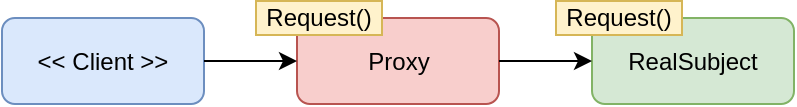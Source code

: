 <mxfile version="12.2.2" type="device" pages="1"><diagram id="Ui3aY0HTFY_t7W9HoW_I" name="Page-1"><mxGraphModel dx="998" dy="548" grid="0" gridSize="10" guides="1" tooltips="1" connect="1" arrows="1" fold="1" page="1" pageScale="1" pageWidth="850" pageHeight="1100" math="0" shadow="0"><root><mxCell id="0"/><mxCell id="1" parent="0"/><mxCell id="9nbxaGfvubMdq3OhQ9uW-2" value="&amp;lt;&amp;lt; Client &amp;gt;&amp;gt;" style="rounded=1;whiteSpace=wrap;html=1;fillColor=#dae8fc;strokeColor=#6c8ebf;" vertex="1" parent="1"><mxGeometry x="85" y="112" width="101" height="43" as="geometry"/></mxCell><mxCell id="9nbxaGfvubMdq3OhQ9uW-3" value="Proxy" style="rounded=1;whiteSpace=wrap;html=1;fillColor=#f8cecc;strokeColor=#b85450;" vertex="1" parent="1"><mxGeometry x="232.5" y="112" width="101" height="43" as="geometry"/></mxCell><mxCell id="9nbxaGfvubMdq3OhQ9uW-4" value="RealSubject" style="rounded=1;whiteSpace=wrap;html=1;fillColor=#d5e8d4;strokeColor=#82b366;" vertex="1" parent="1"><mxGeometry x="380" y="112" width="101" height="43" as="geometry"/></mxCell><mxCell id="9nbxaGfvubMdq3OhQ9uW-5" value="Request()" style="rounded=0;whiteSpace=wrap;html=1;fillColor=#fff2cc;strokeColor=#d6b656;" vertex="1" parent="1"><mxGeometry x="212" y="103.5" width="63" height="17" as="geometry"/></mxCell><mxCell id="9nbxaGfvubMdq3OhQ9uW-6" value="Request()" style="rounded=0;whiteSpace=wrap;html=1;fillColor=#fff2cc;strokeColor=#d6b656;" vertex="1" parent="1"><mxGeometry x="362" y="103.5" width="63" height="17" as="geometry"/></mxCell><mxCell id="9nbxaGfvubMdq3OhQ9uW-7" value="" style="endArrow=classic;html=1;entryX=0;entryY=0.5;entryDx=0;entryDy=0;exitX=1;exitY=0.5;exitDx=0;exitDy=0;" edge="1" parent="1" source="9nbxaGfvubMdq3OhQ9uW-2" target="9nbxaGfvubMdq3OhQ9uW-3"><mxGeometry width="50" height="50" relative="1" as="geometry"><mxPoint x="64" y="607" as="sourcePoint"/><mxPoint x="114" y="557" as="targetPoint"/></mxGeometry></mxCell><mxCell id="9nbxaGfvubMdq3OhQ9uW-8" value="" style="endArrow=classic;html=1;entryX=0;entryY=0.5;entryDx=0;entryDy=0;exitX=1;exitY=0.5;exitDx=0;exitDy=0;" edge="1" parent="1" source="9nbxaGfvubMdq3OhQ9uW-3" target="9nbxaGfvubMdq3OhQ9uW-4"><mxGeometry width="50" height="50" relative="1" as="geometry"><mxPoint x="64" y="607" as="sourcePoint"/><mxPoint x="114" y="557" as="targetPoint"/></mxGeometry></mxCell></root></mxGraphModel></diagram></mxfile>